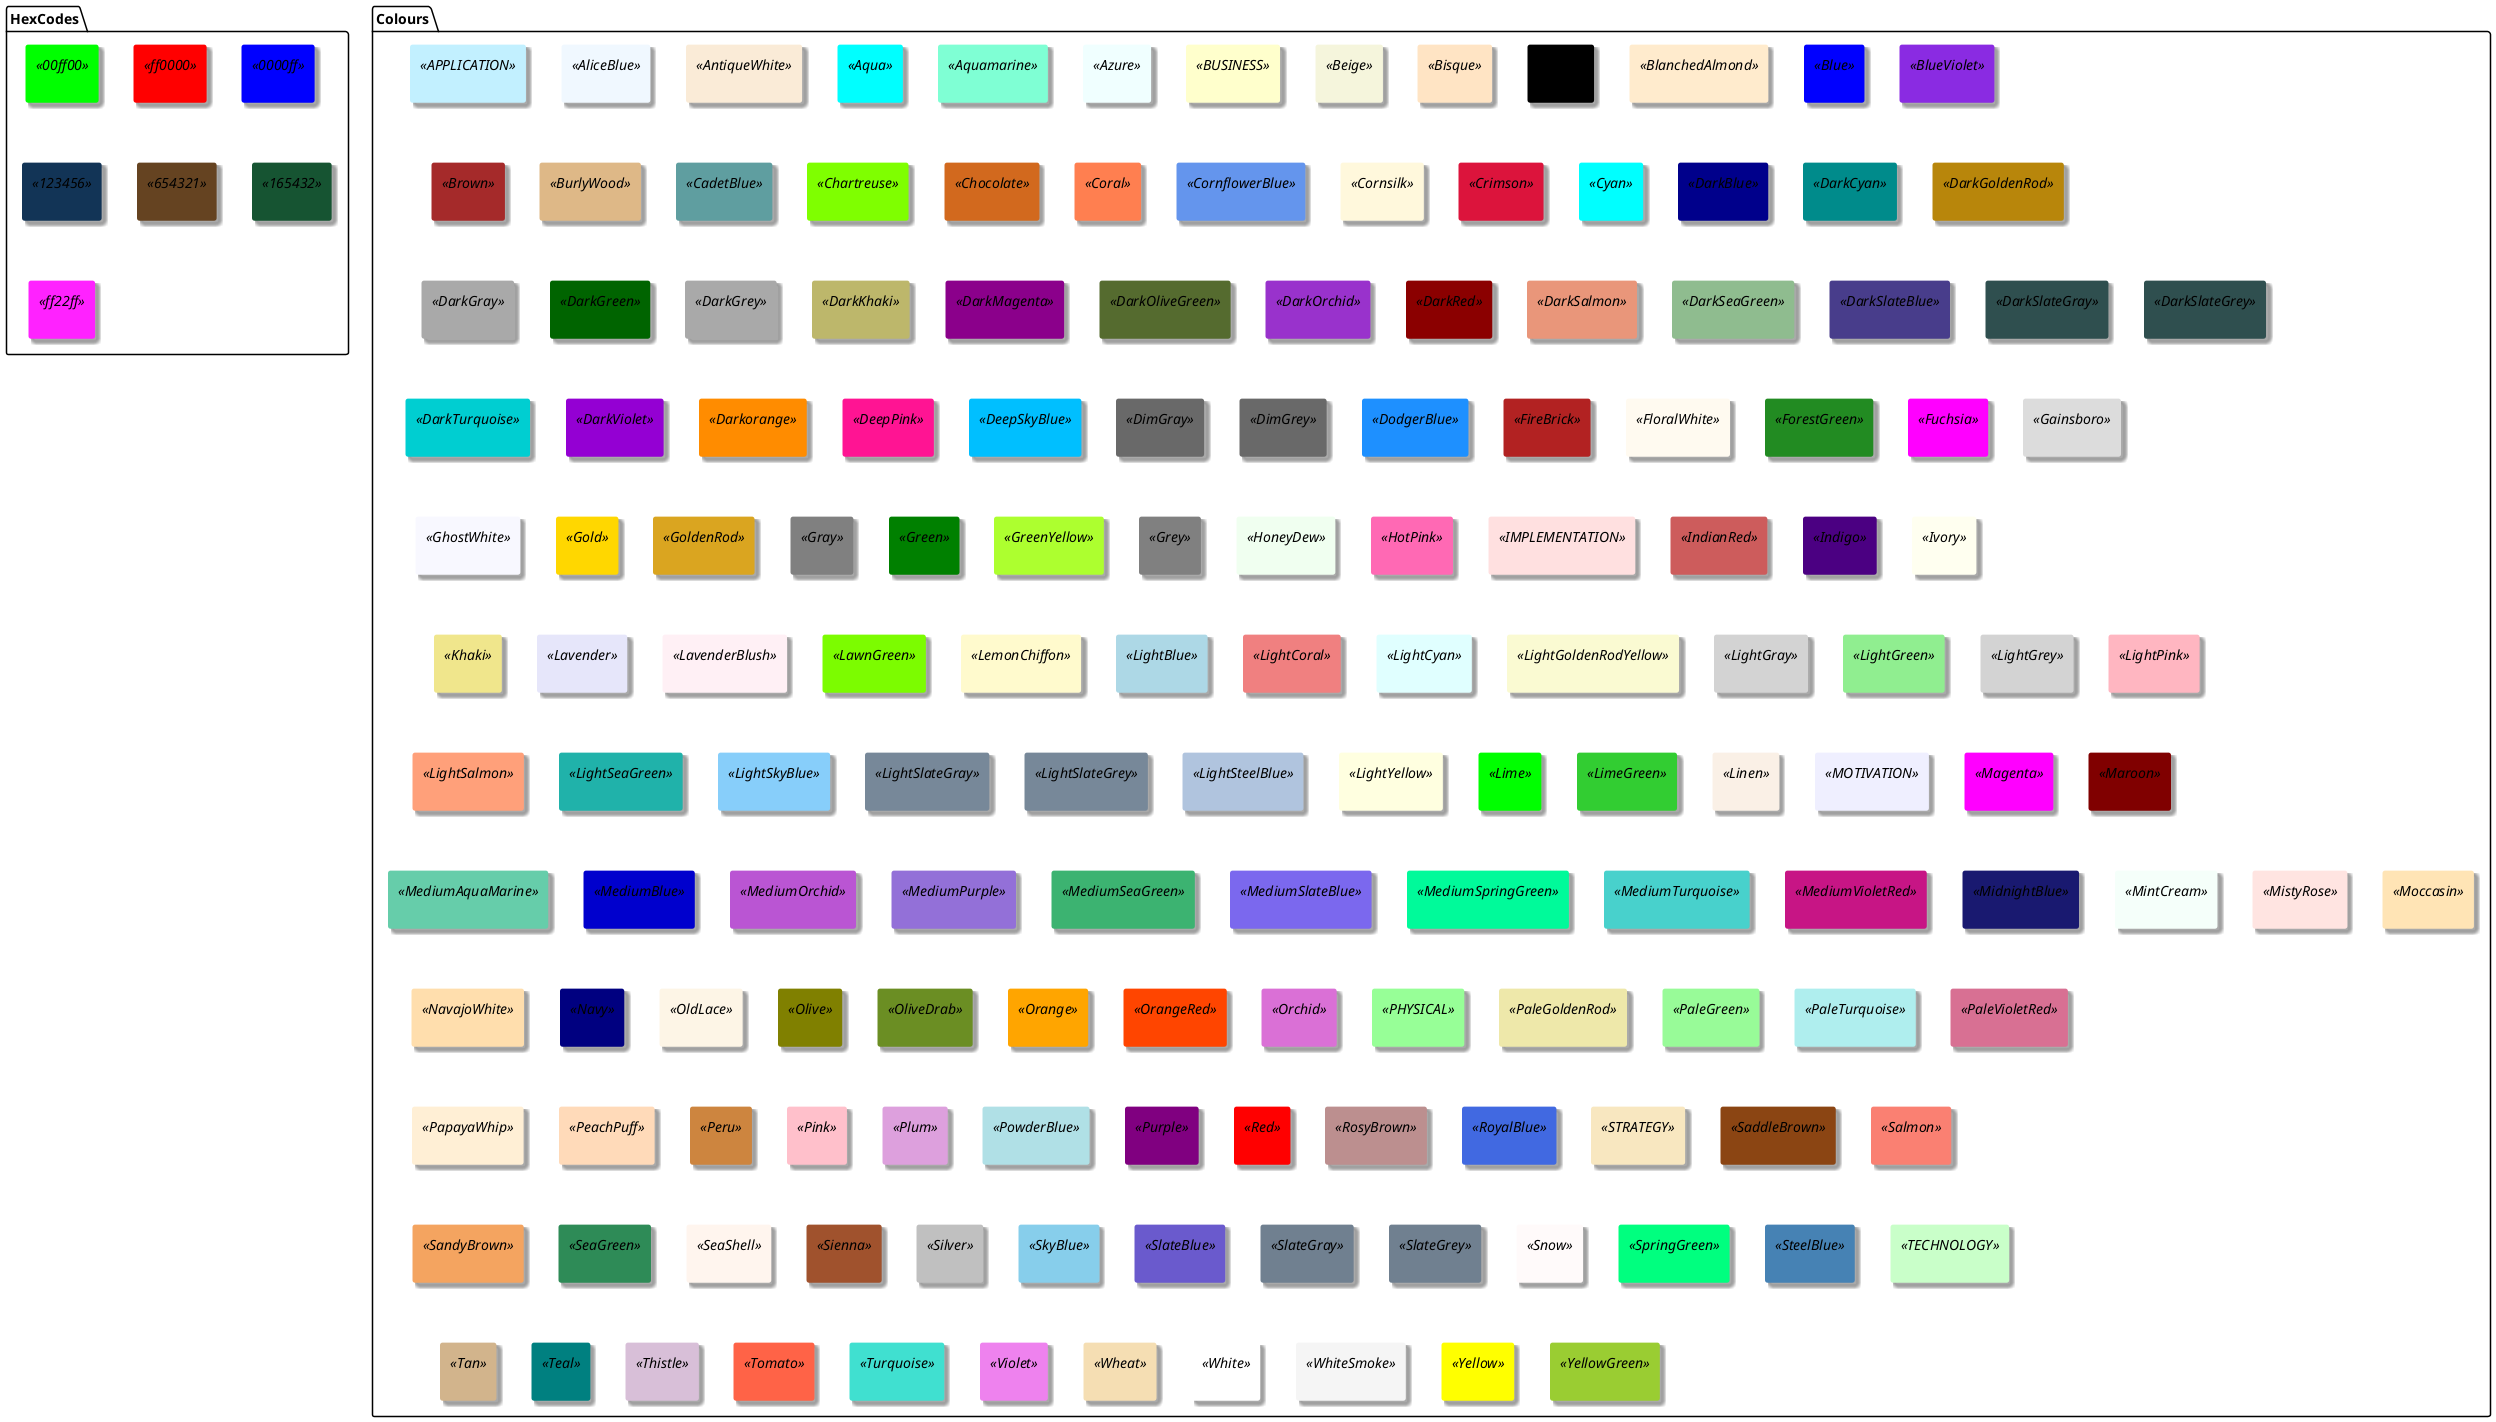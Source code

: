 @startuml Colors
' colors

!unquoted procedure $DrawColor($colour)

    skinparam rectangle {
            backgroundColor<<$colour>> $colour
            borderColor<<$colour>> $colour
            shadowing<<$colour>> true
            BorderThickness<<$colour>> 1
        }

    rectangle $colour <<$colour>> as "<color:$colour></color>"

!endprocedure

package HexCodes {
$DrawColor("00ff00")
$DrawColor("ff0000")
$DrawColor("0000ff")
$DrawColor("123456")
$DrawColor("654321")
$DrawColor("165432")
$DrawColor("ff22ff")
}

package Colours {
$DrawColor("APPLICATION")
$DrawColor("AliceBlue")
$DrawColor("AntiqueWhite")
$DrawColor("Aqua")
$DrawColor("Aquamarine")
$DrawColor("Azure")
$DrawColor("BUSINESS")
$DrawColor("Beige")
$DrawColor("Bisque")
$DrawColor("Black")
$DrawColor("BlanchedAlmond")
$DrawColor("Blue")
$DrawColor("BlueViolet")
$DrawColor("Brown")
$DrawColor("BurlyWood")
$DrawColor("CadetBlue")
$DrawColor("Chartreuse")
$DrawColor("Chocolate")
$DrawColor("Coral")
$DrawColor("CornflowerBlue")
$DrawColor("Cornsilk")
$DrawColor("Crimson")
$DrawColor("Cyan")
$DrawColor("DarkBlue")
$DrawColor("DarkCyan")
$DrawColor("DarkGoldenRod")
$DrawColor("DarkGray")
$DrawColor("DarkGreen")
$DrawColor("DarkGrey")
$DrawColor("DarkKhaki")
$DrawColor("DarkMagenta")
$DrawColor("DarkOliveGreen")
$DrawColor("DarkOrchid")
$DrawColor("DarkRed")
$DrawColor("DarkSalmon")
$DrawColor("DarkSeaGreen")
$DrawColor("DarkSlateBlue")
$DrawColor("DarkSlateGray")
$DrawColor("DarkSlateGrey")
$DrawColor("DarkTurquoise")
$DrawColor("DarkViolet")
$DrawColor("Darkorange")
$DrawColor("DeepPink")
$DrawColor("DeepSkyBlue")
$DrawColor("DimGray")
$DrawColor("DimGrey")
$DrawColor("DodgerBlue")
$DrawColor("FireBrick")
$DrawColor("FloralWhite")
$DrawColor("ForestGreen")
$DrawColor("Fuchsia")
$DrawColor("Gainsboro")
$DrawColor("GhostWhite")
$DrawColor("Gold")
$DrawColor("GoldenRod")
$DrawColor("Gray")
$DrawColor("Green")
$DrawColor("GreenYellow")
$DrawColor("Grey")
$DrawColor("HoneyDew")
$DrawColor("HotPink")
$DrawColor("IMPLEMENTATION")
$DrawColor("IndianRed")
$DrawColor("Indigo")
$DrawColor("Ivory")
$DrawColor("Khaki")
$DrawColor("Lavender")
$DrawColor("LavenderBlush")
$DrawColor("LawnGreen")
$DrawColor("LemonChiffon")
$DrawColor("LightBlue")
$DrawColor("LightCoral")
$DrawColor("LightCyan")
$DrawColor("LightGoldenRodYellow")
$DrawColor("LightGray")
$DrawColor("LightGreen")
$DrawColor("LightGrey")
$DrawColor("LightPink")
$DrawColor("LightSalmon")
$DrawColor("LightSeaGreen")
$DrawColor("LightSkyBlue")
$DrawColor("LightSlateGray")
$DrawColor("LightSlateGrey")
$DrawColor("LightSteelBlue")
$DrawColor("LightYellow")
$DrawColor("Lime")
$DrawColor("LimeGreen")
$DrawColor("Linen")
$DrawColor("MOTIVATION")
$DrawColor("Magenta")
$DrawColor("Maroon")
$DrawColor("MediumAquaMarine")
$DrawColor("MediumBlue")
$DrawColor("MediumOrchid")
$DrawColor("MediumPurple")
$DrawColor("MediumSeaGreen")
$DrawColor("MediumSlateBlue")
$DrawColor("MediumSpringGreen")
$DrawColor("MediumTurquoise")
$DrawColor("MediumVioletRed")
$DrawColor("MidnightBlue")
$DrawColor("MintCream")
$DrawColor("MistyRose")
$DrawColor("Moccasin")
$DrawColor("NavajoWhite")
$DrawColor("Navy")
$DrawColor("OldLace")
$DrawColor("Olive")
$DrawColor("OliveDrab")
$DrawColor("Orange")
$DrawColor("OrangeRed")
$DrawColor("Orchid")
$DrawColor("PHYSICAL")
$DrawColor("PaleGoldenRod")
$DrawColor("PaleGreen")
$DrawColor("PaleTurquoise")
$DrawColor("PaleVioletRed")
$DrawColor("PapayaWhip")
$DrawColor("PeachPuff")
$DrawColor("Peru")
$DrawColor("Pink")
$DrawColor("Plum")
$DrawColor("PowderBlue")
$DrawColor("Purple")
$DrawColor("Red")
$DrawColor("RosyBrown")
$DrawColor("RoyalBlue")
$DrawColor("STRATEGY")
$DrawColor("SaddleBrown")
$DrawColor("Salmon")
$DrawColor("SandyBrown")
$DrawColor("SeaGreen")
$DrawColor("SeaShell")
$DrawColor("Sienna")
$DrawColor("Silver")
$DrawColor("SkyBlue")
$DrawColor("SlateBlue")
$DrawColor("SlateGray")
$DrawColor("SlateGrey")
$DrawColor("Snow")
$DrawColor("SpringGreen")
$DrawColor("SteelBlue")
$DrawColor("TECHNOLOGY")
$DrawColor("Tan")
$DrawColor("Teal")
$DrawColor("Thistle")
$DrawColor("Tomato")
$DrawColor("Turquoise")
$DrawColor("Violet")
$DrawColor("Wheat")
$DrawColor("White")
$DrawColor("WhiteSmoke")
$DrawColor("Yellow")
$DrawColor("YellowGreen")

}
@enduml